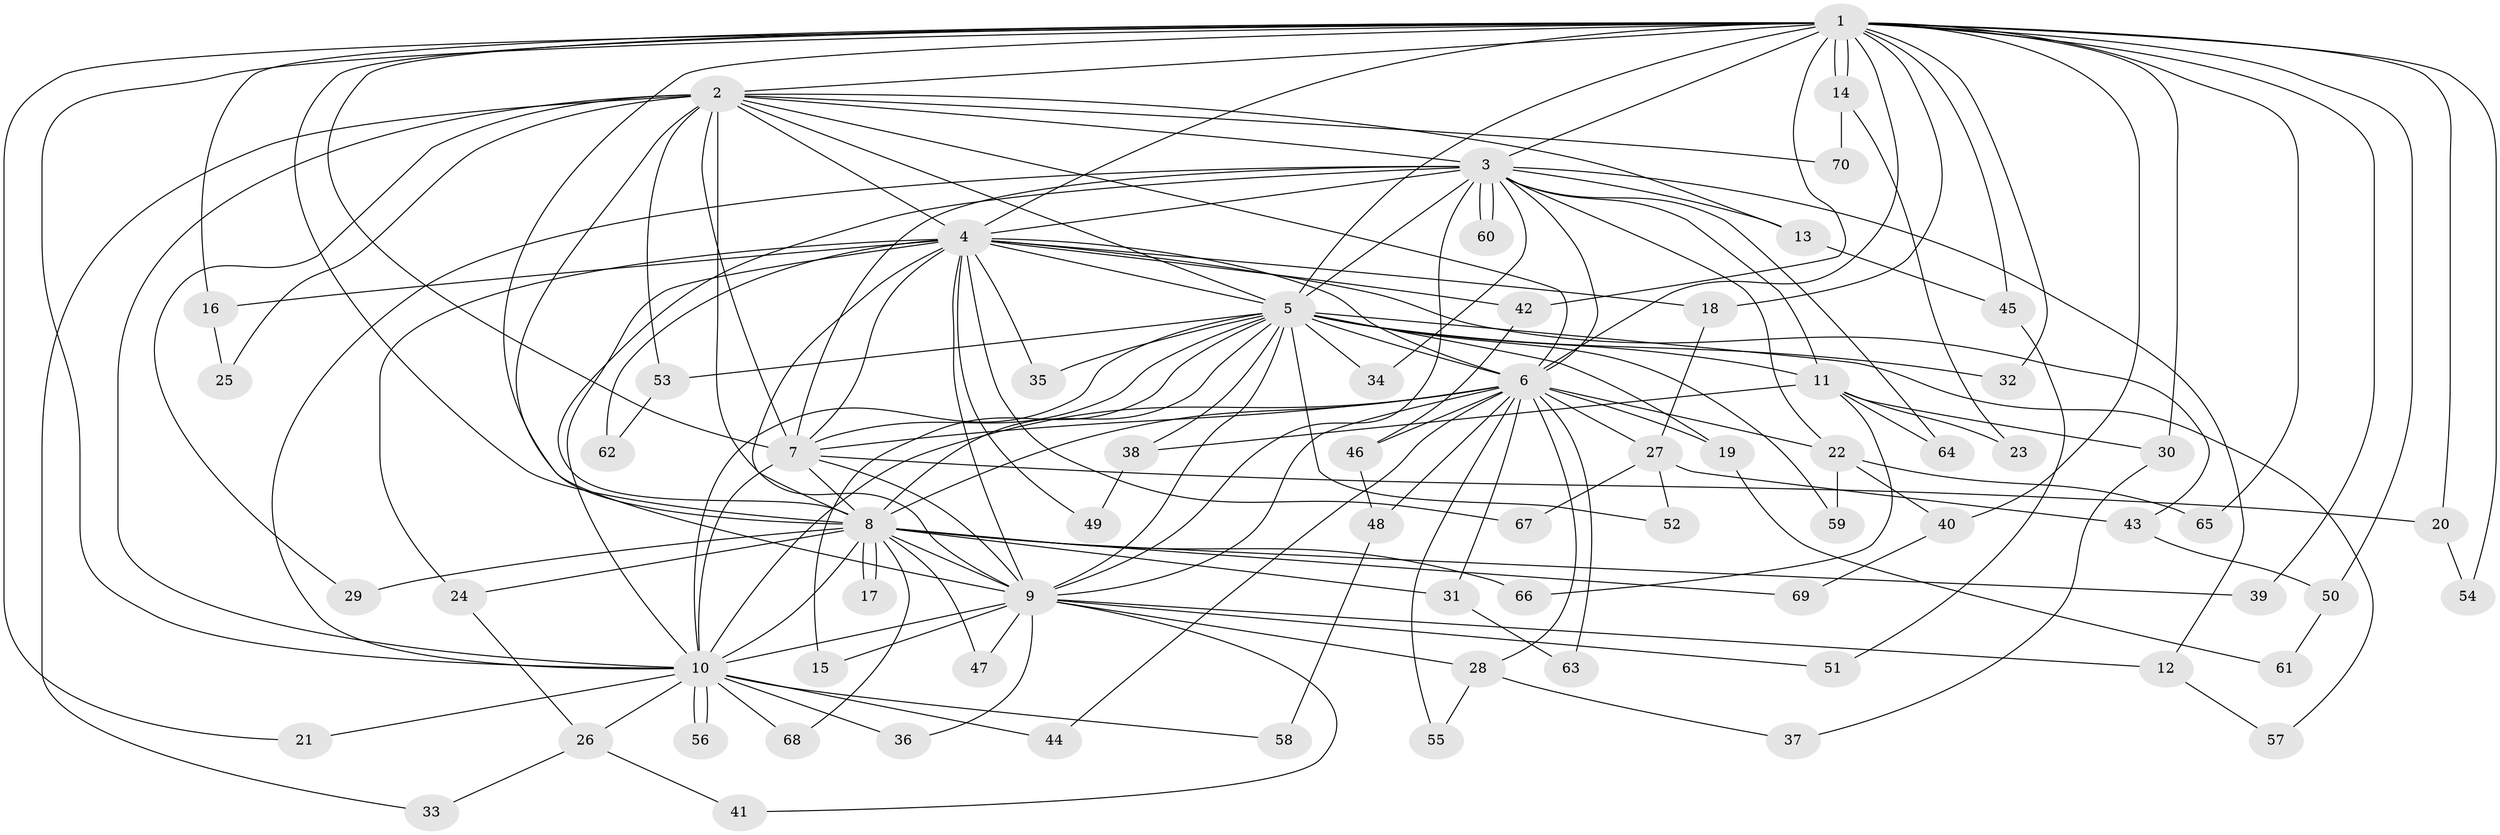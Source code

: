 // coarse degree distribution, {14: 0.03571428571428571, 11: 0.07142857142857142, 10: 0.07142857142857142, 18: 0.03571428571428571, 15: 0.03571428571428571, 4: 0.10714285714285714, 2: 0.4642857142857143, 3: 0.10714285714285714, 1: 0.07142857142857142}
// Generated by graph-tools (version 1.1) at 2025/17/03/04/25 18:17:43]
// undirected, 70 vertices, 165 edges
graph export_dot {
graph [start="1"]
  node [color=gray90,style=filled];
  1;
  2;
  3;
  4;
  5;
  6;
  7;
  8;
  9;
  10;
  11;
  12;
  13;
  14;
  15;
  16;
  17;
  18;
  19;
  20;
  21;
  22;
  23;
  24;
  25;
  26;
  27;
  28;
  29;
  30;
  31;
  32;
  33;
  34;
  35;
  36;
  37;
  38;
  39;
  40;
  41;
  42;
  43;
  44;
  45;
  46;
  47;
  48;
  49;
  50;
  51;
  52;
  53;
  54;
  55;
  56;
  57;
  58;
  59;
  60;
  61;
  62;
  63;
  64;
  65;
  66;
  67;
  68;
  69;
  70;
  1 -- 2;
  1 -- 3;
  1 -- 4;
  1 -- 5;
  1 -- 6;
  1 -- 7;
  1 -- 8;
  1 -- 9;
  1 -- 10;
  1 -- 14;
  1 -- 14;
  1 -- 16;
  1 -- 18;
  1 -- 20;
  1 -- 21;
  1 -- 30;
  1 -- 32;
  1 -- 39;
  1 -- 40;
  1 -- 42;
  1 -- 45;
  1 -- 50;
  1 -- 54;
  1 -- 65;
  2 -- 3;
  2 -- 4;
  2 -- 5;
  2 -- 6;
  2 -- 7;
  2 -- 8;
  2 -- 9;
  2 -- 10;
  2 -- 13;
  2 -- 25;
  2 -- 29;
  2 -- 33;
  2 -- 53;
  2 -- 70;
  3 -- 4;
  3 -- 5;
  3 -- 6;
  3 -- 7;
  3 -- 8;
  3 -- 9;
  3 -- 10;
  3 -- 11;
  3 -- 12;
  3 -- 13;
  3 -- 22;
  3 -- 34;
  3 -- 60;
  3 -- 60;
  3 -- 64;
  4 -- 5;
  4 -- 6;
  4 -- 7;
  4 -- 8;
  4 -- 9;
  4 -- 10;
  4 -- 16;
  4 -- 18;
  4 -- 24;
  4 -- 35;
  4 -- 42;
  4 -- 43;
  4 -- 49;
  4 -- 62;
  4 -- 67;
  5 -- 6;
  5 -- 7;
  5 -- 8;
  5 -- 9;
  5 -- 10;
  5 -- 11;
  5 -- 15;
  5 -- 19;
  5 -- 32;
  5 -- 34;
  5 -- 35;
  5 -- 38;
  5 -- 52;
  5 -- 53;
  5 -- 57;
  5 -- 59;
  6 -- 7;
  6 -- 8;
  6 -- 9;
  6 -- 10;
  6 -- 19;
  6 -- 22;
  6 -- 27;
  6 -- 28;
  6 -- 31;
  6 -- 44;
  6 -- 46;
  6 -- 48;
  6 -- 55;
  6 -- 63;
  7 -- 8;
  7 -- 9;
  7 -- 10;
  7 -- 20;
  8 -- 9;
  8 -- 10;
  8 -- 17;
  8 -- 17;
  8 -- 24;
  8 -- 29;
  8 -- 31;
  8 -- 39;
  8 -- 47;
  8 -- 66;
  8 -- 68;
  8 -- 69;
  9 -- 10;
  9 -- 12;
  9 -- 15;
  9 -- 28;
  9 -- 36;
  9 -- 41;
  9 -- 47;
  9 -- 51;
  10 -- 21;
  10 -- 26;
  10 -- 36;
  10 -- 44;
  10 -- 56;
  10 -- 56;
  10 -- 58;
  10 -- 68;
  11 -- 23;
  11 -- 30;
  11 -- 38;
  11 -- 64;
  11 -- 66;
  12 -- 57;
  13 -- 45;
  14 -- 23;
  14 -- 70;
  16 -- 25;
  18 -- 27;
  19 -- 61;
  20 -- 54;
  22 -- 40;
  22 -- 59;
  22 -- 65;
  24 -- 26;
  26 -- 33;
  26 -- 41;
  27 -- 43;
  27 -- 52;
  27 -- 67;
  28 -- 37;
  28 -- 55;
  30 -- 37;
  31 -- 63;
  38 -- 49;
  40 -- 69;
  42 -- 46;
  43 -- 50;
  45 -- 51;
  46 -- 48;
  48 -- 58;
  50 -- 61;
  53 -- 62;
}

